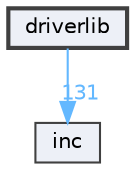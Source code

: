 digraph "driverlib"
{
 // LATEX_PDF_SIZE
  bgcolor="transparent";
  edge [fontname=Helvetica,fontsize=10,labelfontname=Helvetica,labelfontsize=10];
  node [fontname=Helvetica,fontsize=10,shape=box,height=0.2,width=0.4];
  compound=true
  dir_ccfc45fba3c59d28434cf038780bfc66 [label="driverlib", fillcolor="#edf0f7", color="grey25", style="filled,bold", URL="dir_ccfc45fba3c59d28434cf038780bfc66.html",tooltip=""];
  dir_bfccd401955b95cf8c75461437045ac0 [label="inc", fillcolor="#edf0f7", color="grey25", style="filled", URL="dir_bfccd401955b95cf8c75461437045ac0.html",tooltip=""];
  dir_ccfc45fba3c59d28434cf038780bfc66->dir_bfccd401955b95cf8c75461437045ac0 [headlabel="131", labeldistance=1.5 headhref="dir_000002_000003.html" color="steelblue1" fontcolor="steelblue1"];
}
